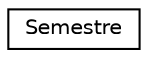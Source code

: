 digraph "Graphical Class Hierarchy"
{
  edge [fontname="Helvetica",fontsize="10",labelfontname="Helvetica",labelfontsize="10"];
  node [fontname="Helvetica",fontsize="10",shape=record];
  rankdir="LR";
  Node1 [label="Semestre",height=0.2,width=0.4,color="black", fillcolor="white", style="filled",URL="$class_semestre.html",tooltip="La classe Semestre construit un Semestre à partir d&#39;une saison et d&#39;une année. "];
}

